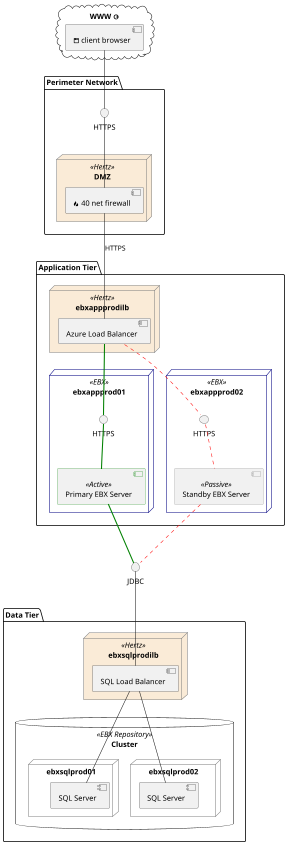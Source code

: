 @startuml
'skinparam handwritten true
'skinparam defaultFontName Segoe Print
scale max 845 height

skinparam node {
  borderColor grey
}
skinparam component {
  borderColor<<active>> green
  borderColor<<passive>> grey
}
skinparam node {
  backgroundColor<<hertz>> antiquewhite
  borderColor<<ebx>> navy
}


cloud "WWW <&globe>" {
  [<&browser> client browser] as client
}

package "Perimeter Network" {
  node "DMZ" <<Hertz>> {
    [<&fire> 40 net firewall] as firewall
  }
  [firewall] -u- HTTPS
}

[client] -- HTTPS

package "Application Tier" {
  node "ebxappprod01" <<EBX>> {
    [Primary EBX Server] <<Active>> as ebx1
    () HTTPS as ssl1
  }
  node "ebxappprod02" <<EBX>> {
    [Standby EBX Server] <<Passive>> as ebx2
    () HTTPS as ssl2
  }
  node "ebxappprodilb" <<Hertz>> {
    [Azure Load Balancer] as ebxproxy
  }
  [ebxproxy] -u- firewall : HTTPS
  [ebxproxy] -[bold,#green]- ssl1
  [ebxproxy] .[#red]. ssl2

  ssl1 -[bold,#green]- [ebx1]
  ssl2 .[#red]. [ebx2]
}

package "Data Tier" {
  database "Cluster" <<EBX Repository>> {
    node "ebxsqlprod01" {
      [SQL Server] as sql1
    }
    node "ebxsqlprod02" {
      [SQL Server] as sql2
    }
  }

  node "ebxsqlprodilb" <<Hertz>> {
    [SQL Load Balancer] as sqllb
  }
  [sqllb] -- sql1
  [sqllb] -- sql2
}

[sqllb] -u- JDBC
[ebx1] -[bold,#green]- JDBC
[ebx2] .[#red]. JDBC

@enduml
